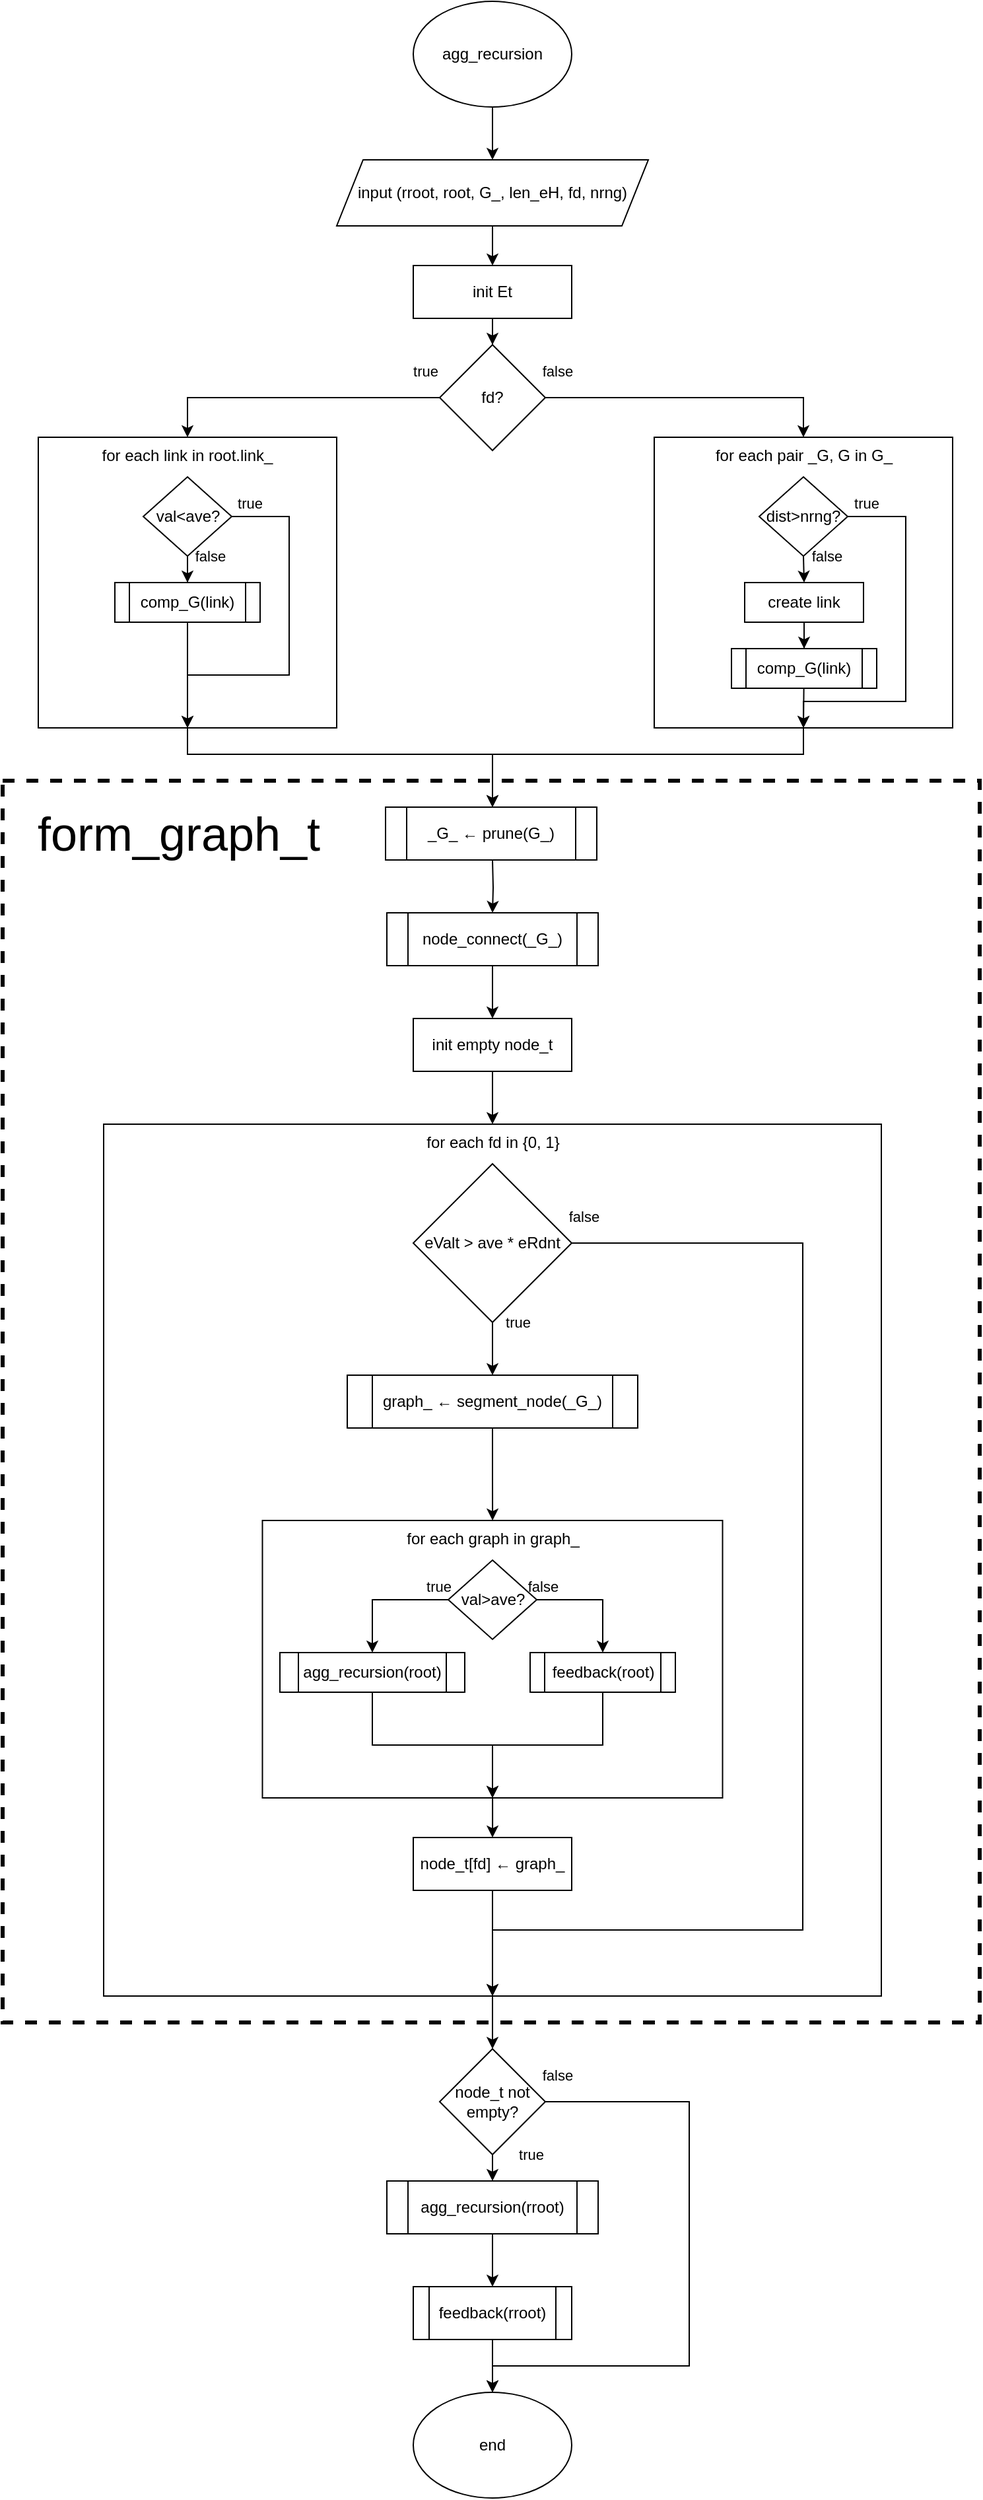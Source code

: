 <mxfile version="22.1.15" type="device">
  <diagram name="Page-1" id="ElbjdPUcU1QcFDucfsKa">
    <mxGraphModel dx="810" dy="422" grid="1" gridSize="10" guides="1" tooltips="1" connect="1" arrows="1" fold="1" page="1" pageScale="1" pageWidth="827" pageHeight="1169" math="0" shadow="0">
      <root>
        <mxCell id="0" />
        <mxCell id="1" parent="0" />
        <mxCell id="0RrVFvS-KACrwrn36uEO-9" value="" style="edgeStyle=orthogonalEdgeStyle;rounded=0;orthogonalLoop=1;jettySize=auto;html=1;" parent="1" source="0RrVFvS-KACrwrn36uEO-2" target="0RrVFvS-KACrwrn36uEO-8" edge="1">
          <mxGeometry relative="1" as="geometry" />
        </mxCell>
        <mxCell id="0RrVFvS-KACrwrn36uEO-2" value="agg_recursion" style="ellipse;whiteSpace=wrap;html=1;" parent="1" vertex="1">
          <mxGeometry x="351" y="10" width="120" height="80" as="geometry" />
        </mxCell>
        <mxCell id="0RrVFvS-KACrwrn36uEO-3" value="end" style="ellipse;whiteSpace=wrap;html=1;" parent="1" vertex="1">
          <mxGeometry x="351" y="1820" width="120" height="80" as="geometry" />
        </mxCell>
        <mxCell id="0RrVFvS-KACrwrn36uEO-11" value="" style="edgeStyle=orthogonalEdgeStyle;rounded=0;orthogonalLoop=1;jettySize=auto;html=1;" parent="1" source="0RrVFvS-KACrwrn36uEO-8" target="0RrVFvS-KACrwrn36uEO-10" edge="1">
          <mxGeometry relative="1" as="geometry" />
        </mxCell>
        <mxCell id="0RrVFvS-KACrwrn36uEO-8" value="input (rroot, root, G_, len_eH, fd, nrng)" style="shape=parallelogram;perimeter=parallelogramPerimeter;whiteSpace=wrap;html=1;fixedSize=1;" parent="1" vertex="1">
          <mxGeometry x="293" y="130" width="236" height="50" as="geometry" />
        </mxCell>
        <mxCell id="0RrVFvS-KACrwrn36uEO-16" value="" style="edgeStyle=orthogonalEdgeStyle;rounded=0;orthogonalLoop=1;jettySize=auto;html=1;" parent="1" source="0RrVFvS-KACrwrn36uEO-10" target="0RrVFvS-KACrwrn36uEO-15" edge="1">
          <mxGeometry relative="1" as="geometry" />
        </mxCell>
        <mxCell id="0RrVFvS-KACrwrn36uEO-10" value="init Et" style="whiteSpace=wrap;html=1;" parent="1" vertex="1">
          <mxGeometry x="351" y="210" width="120" height="40" as="geometry" />
        </mxCell>
        <mxCell id="0RrVFvS-KACrwrn36uEO-18" value="false" style="edgeStyle=orthogonalEdgeStyle;rounded=0;orthogonalLoop=1;jettySize=auto;html=1;entryX=0.5;entryY=0;entryDx=0;entryDy=0;" parent="1" source="0RrVFvS-KACrwrn36uEO-15" target="0RrVFvS-KACrwrn36uEO-17" edge="1">
          <mxGeometry x="-0.92" y="20" relative="1" as="geometry">
            <mxPoint as="offset" />
          </mxGeometry>
        </mxCell>
        <mxCell id="0RrVFvS-KACrwrn36uEO-25" value="true" style="edgeStyle=orthogonalEdgeStyle;rounded=0;orthogonalLoop=1;jettySize=auto;html=1;exitX=0;exitY=0.5;exitDx=0;exitDy=0;entryX=0.5;entryY=0;entryDx=0;entryDy=0;" parent="1" source="0RrVFvS-KACrwrn36uEO-15" target="0RrVFvS-KACrwrn36uEO-24" edge="1">
          <mxGeometry x="-0.9" y="-20" relative="1" as="geometry">
            <mxPoint as="offset" />
          </mxGeometry>
        </mxCell>
        <mxCell id="0RrVFvS-KACrwrn36uEO-15" value="fd?" style="rhombus;whiteSpace=wrap;html=1;" parent="1" vertex="1">
          <mxGeometry x="371" y="270" width="80" height="80" as="geometry" />
        </mxCell>
        <mxCell id="0RrVFvS-KACrwrn36uEO-54" style="edgeStyle=orthogonalEdgeStyle;rounded=0;orthogonalLoop=1;jettySize=auto;html=1;exitX=0.5;exitY=1;exitDx=0;exitDy=0;entryX=0.5;entryY=0;entryDx=0;entryDy=0;" parent="1" source="0RrVFvS-KACrwrn36uEO-17" edge="1">
          <mxGeometry relative="1" as="geometry">
            <mxPoint x="411" y="620" as="targetPoint" />
            <Array as="points">
              <mxPoint x="647" y="580" />
              <mxPoint x="411" y="580" />
            </Array>
          </mxGeometry>
        </mxCell>
        <mxCell id="0RrVFvS-KACrwrn36uEO-17" value="for each pair _G, G in G_" style="whiteSpace=wrap;html=1;verticalAlign=top;" parent="1" vertex="1">
          <mxGeometry x="533.5" y="340" width="226" height="220" as="geometry" />
        </mxCell>
        <mxCell id="0RrVFvS-KACrwrn36uEO-58" style="edgeStyle=orthogonalEdgeStyle;rounded=0;orthogonalLoop=1;jettySize=auto;html=1;exitX=0.5;exitY=1;exitDx=0;exitDy=0;entryX=0.5;entryY=0;entryDx=0;entryDy=0;" parent="1" source="0RrVFvS-KACrwrn36uEO-24" edge="1">
          <mxGeometry relative="1" as="geometry">
            <mxPoint x="411" y="620" as="targetPoint" />
            <Array as="points">
              <mxPoint x="180" y="580" />
              <mxPoint x="411" y="580" />
            </Array>
          </mxGeometry>
        </mxCell>
        <mxCell id="0RrVFvS-KACrwrn36uEO-24" value="for each link in root.link_" style="whiteSpace=wrap;html=1;verticalAlign=top;" parent="1" vertex="1">
          <mxGeometry x="67" y="340" width="226" height="220" as="geometry" />
        </mxCell>
        <mxCell id="0RrVFvS-KACrwrn36uEO-30" value="false" style="edgeStyle=orthogonalEdgeStyle;rounded=0;orthogonalLoop=1;jettySize=auto;html=1;" parent="1" source="0RrVFvS-KACrwrn36uEO-26" target="0RrVFvS-KACrwrn36uEO-29" edge="1">
          <mxGeometry x="0.333" y="17" relative="1" as="geometry">
            <mxPoint as="offset" />
          </mxGeometry>
        </mxCell>
        <mxCell id="0RrVFvS-KACrwrn36uEO-31" value="true" style="edgeStyle=orthogonalEdgeStyle;rounded=0;orthogonalLoop=1;jettySize=auto;html=1;exitX=1;exitY=0.5;exitDx=0;exitDy=0;entryX=0.5;entryY=1;entryDx=0;entryDy=0;" parent="1" source="0RrVFvS-KACrwrn36uEO-26" target="0RrVFvS-KACrwrn36uEO-24" edge="1">
          <mxGeometry x="-0.904" y="10" relative="1" as="geometry">
            <Array as="points">
              <mxPoint x="257" y="400" />
              <mxPoint x="257" y="520" />
              <mxPoint x="180" y="520" />
            </Array>
            <mxPoint as="offset" />
          </mxGeometry>
        </mxCell>
        <mxCell id="0RrVFvS-KACrwrn36uEO-26" value="val&amp;lt;ave?" style="rhombus;whiteSpace=wrap;html=1;" parent="1" vertex="1">
          <mxGeometry x="146.5" y="370" width="67" height="60" as="geometry" />
        </mxCell>
        <mxCell id="0RrVFvS-KACrwrn36uEO-32" style="edgeStyle=orthogonalEdgeStyle;rounded=0;orthogonalLoop=1;jettySize=auto;html=1;exitX=0.5;exitY=1;exitDx=0;exitDy=0;entryX=0.5;entryY=1;entryDx=0;entryDy=0;" parent="1" source="0RrVFvS-KACrwrn36uEO-29" target="0RrVFvS-KACrwrn36uEO-24" edge="1">
          <mxGeometry relative="1" as="geometry">
            <Array as="points">
              <mxPoint x="180" y="520" />
              <mxPoint x="180" y="520" />
            </Array>
          </mxGeometry>
        </mxCell>
        <mxCell id="0RrVFvS-KACrwrn36uEO-29" value="comp_G(link)" style="shape=process;whiteSpace=wrap;html=1;backgroundOutline=1;" parent="1" vertex="1">
          <mxGeometry x="125" y="450" width="110" height="30" as="geometry" />
        </mxCell>
        <mxCell id="0RrVFvS-KACrwrn36uEO-39" value="false" style="edgeStyle=orthogonalEdgeStyle;rounded=0;orthogonalLoop=1;jettySize=auto;html=1;exitX=0.5;exitY=1;exitDx=0;exitDy=0;entryX=0.5;entryY=0;entryDx=0;entryDy=0;" parent="1" source="0RrVFvS-KACrwrn36uEO-41" target="0RrVFvS-KACrwrn36uEO-46" edge="1">
          <mxGeometry x="-0.959" y="16" relative="1" as="geometry">
            <mxPoint x="1" as="offset" />
            <mxPoint x="647" y="450" as="targetPoint" />
          </mxGeometry>
        </mxCell>
        <mxCell id="0RrVFvS-KACrwrn36uEO-40" value="true" style="edgeStyle=orthogonalEdgeStyle;rounded=0;orthogonalLoop=1;jettySize=auto;html=1;exitX=1;exitY=0.5;exitDx=0;exitDy=0;entryX=0.5;entryY=1;entryDx=0;entryDy=0;" parent="1" source="0RrVFvS-KACrwrn36uEO-41" target="0RrVFvS-KACrwrn36uEO-17" edge="1">
          <mxGeometry x="-0.904" y="10" relative="1" as="geometry">
            <mxPoint x="646.5" y="560" as="targetPoint" />
            <Array as="points">
              <mxPoint x="724" y="400" />
              <mxPoint x="724" y="540" />
              <mxPoint x="647" y="540" />
            </Array>
            <mxPoint as="offset" />
          </mxGeometry>
        </mxCell>
        <mxCell id="0RrVFvS-KACrwrn36uEO-41" value="dist&amp;gt;nrng?" style="rhombus;whiteSpace=wrap;html=1;" parent="1" vertex="1">
          <mxGeometry x="613" y="370" width="67" height="60" as="geometry" />
        </mxCell>
        <mxCell id="0RrVFvS-KACrwrn36uEO-44" style="edgeStyle=orthogonalEdgeStyle;rounded=0;orthogonalLoop=1;jettySize=auto;html=1;exitX=0.5;exitY=1;exitDx=0;exitDy=0;entryX=0.5;entryY=1;entryDx=0;entryDy=0;" parent="1" source="0RrVFvS-KACrwrn36uEO-50" target="0RrVFvS-KACrwrn36uEO-17" edge="1">
          <mxGeometry relative="1" as="geometry">
            <mxPoint x="646.5" y="530" as="sourcePoint" />
            <Array as="points">
              <mxPoint x="647" y="510" />
            </Array>
          </mxGeometry>
        </mxCell>
        <mxCell id="0RrVFvS-KACrwrn36uEO-48" value="" style="edgeStyle=orthogonalEdgeStyle;rounded=0;orthogonalLoop=1;jettySize=auto;html=1;entryX=0.5;entryY=0;entryDx=0;entryDy=0;" parent="1" source="0RrVFvS-KACrwrn36uEO-46" target="0RrVFvS-KACrwrn36uEO-50" edge="1">
          <mxGeometry relative="1" as="geometry">
            <mxPoint x="646.5" y="500" as="targetPoint" />
          </mxGeometry>
        </mxCell>
        <mxCell id="0RrVFvS-KACrwrn36uEO-46" value="create link" style="rounded=0;whiteSpace=wrap;html=1;" parent="1" vertex="1">
          <mxGeometry x="602" y="450" width="90" height="30" as="geometry" />
        </mxCell>
        <mxCell id="0RrVFvS-KACrwrn36uEO-51" value="" style="edgeStyle=orthogonalEdgeStyle;rounded=0;orthogonalLoop=1;jettySize=auto;html=1;exitX=0.5;exitY=1;exitDx=0;exitDy=0;entryX=0.5;entryY=1;entryDx=0;entryDy=0;" parent="1" target="0RrVFvS-KACrwrn36uEO-50" edge="1">
          <mxGeometry relative="1" as="geometry">
            <mxPoint x="646.5" y="530" as="sourcePoint" />
            <mxPoint x="647" y="560" as="targetPoint" />
            <Array as="points" />
          </mxGeometry>
        </mxCell>
        <mxCell id="0RrVFvS-KACrwrn36uEO-50" value="comp_G(link)" style="shape=process;whiteSpace=wrap;html=1;backgroundOutline=1;" parent="1" vertex="1">
          <mxGeometry x="592" y="500" width="110" height="30" as="geometry" />
        </mxCell>
        <mxCell id="0RrVFvS-KACrwrn36uEO-77" value="false" style="edgeStyle=orthogonalEdgeStyle;rounded=0;orthogonalLoop=1;jettySize=auto;html=1;exitX=1;exitY=0.5;exitDx=0;exitDy=0;entryX=0.5;entryY=0;entryDx=0;entryDy=0;" parent="1" source="0RrVFvS-KACrwrn36uEO-55" target="0RrVFvS-KACrwrn36uEO-3" edge="1">
          <mxGeometry x="-0.962" y="20" relative="1" as="geometry">
            <Array as="points">
              <mxPoint x="560" y="1600" />
              <mxPoint x="560" y="1800" />
              <mxPoint x="411" y="1800" />
            </Array>
            <mxPoint as="offset" />
          </mxGeometry>
        </mxCell>
        <mxCell id="0RrVFvS-KACrwrn36uEO-78" value="true" style="edgeStyle=orthogonalEdgeStyle;rounded=0;orthogonalLoop=1;jettySize=auto;html=1;exitX=0.5;exitY=1;exitDx=0;exitDy=0;entryX=0.5;entryY=0;entryDx=0;entryDy=0;" parent="1" source="0RrVFvS-KACrwrn36uEO-55" target="0RrVFvS-KACrwrn36uEO-69" edge="1">
          <mxGeometry x="-1" y="29" relative="1" as="geometry">
            <mxPoint as="offset" />
          </mxGeometry>
        </mxCell>
        <mxCell id="0RrVFvS-KACrwrn36uEO-55" value="node_t not empty?" style="rhombus;whiteSpace=wrap;html=1;" parent="1" vertex="1">
          <mxGeometry x="371" y="1560" width="80" height="80" as="geometry" />
        </mxCell>
        <mxCell id="0RrVFvS-KACrwrn36uEO-72" style="edgeStyle=orthogonalEdgeStyle;rounded=0;orthogonalLoop=1;jettySize=auto;html=1;exitX=0.5;exitY=1;exitDx=0;exitDy=0;entryX=0.5;entryY=0;entryDx=0;entryDy=0;" parent="1" source="0RrVFvS-KACrwrn36uEO-61" target="0RrVFvS-KACrwrn36uEO-3" edge="1">
          <mxGeometry relative="1" as="geometry" />
        </mxCell>
        <mxCell id="0RrVFvS-KACrwrn36uEO-61" value="feedback(rroot)" style="shape=process;whiteSpace=wrap;html=1;backgroundOutline=1;" parent="1" vertex="1">
          <mxGeometry x="351" y="1740" width="120" height="40" as="geometry" />
        </mxCell>
        <mxCell id="0RrVFvS-KACrwrn36uEO-71" style="edgeStyle=orthogonalEdgeStyle;rounded=0;orthogonalLoop=1;jettySize=auto;html=1;exitX=0.5;exitY=1;exitDx=0;exitDy=0;entryX=0.5;entryY=0;entryDx=0;entryDy=0;" parent="1" source="0RrVFvS-KACrwrn36uEO-69" target="0RrVFvS-KACrwrn36uEO-61" edge="1">
          <mxGeometry relative="1" as="geometry" />
        </mxCell>
        <mxCell id="0RrVFvS-KACrwrn36uEO-69" value="agg_recursion(rroot)" style="shape=process;whiteSpace=wrap;html=1;backgroundOutline=1;" parent="1" vertex="1">
          <mxGeometry x="331" y="1660" width="160" height="40" as="geometry" />
        </mxCell>
        <mxCell id="oUIQly3hPbURtwmE9OQ_-5" value="" style="edgeStyle=orthogonalEdgeStyle;rounded=0;orthogonalLoop=1;jettySize=auto;html=1;" parent="1" target="oUIQly3hPbURtwmE9OQ_-4" edge="1">
          <mxGeometry relative="1" as="geometry">
            <mxPoint x="411" y="660" as="sourcePoint" />
          </mxGeometry>
        </mxCell>
        <mxCell id="oUIQly3hPbURtwmE9OQ_-25" value="" style="edgeStyle=orthogonalEdgeStyle;rounded=0;orthogonalLoop=1;jettySize=auto;html=1;" parent="1" source="oUIQly3hPbURtwmE9OQ_-4" target="oUIQly3hPbURtwmE9OQ_-24" edge="1">
          <mxGeometry relative="1" as="geometry" />
        </mxCell>
        <mxCell id="oUIQly3hPbURtwmE9OQ_-4" value="node_connect(_G_)" style="shape=process;whiteSpace=wrap;html=1;backgroundOutline=1;rounded=0;" parent="1" vertex="1">
          <mxGeometry x="331" y="700" width="160" height="40" as="geometry" />
        </mxCell>
        <mxCell id="oUIQly3hPbURtwmE9OQ_-34" style="edgeStyle=orthogonalEdgeStyle;rounded=0;orthogonalLoop=1;jettySize=auto;html=1;exitX=0.5;exitY=1;exitDx=0;exitDy=0;entryX=0.5;entryY=0;entryDx=0;entryDy=0;" parent="1" source="oUIQly3hPbURtwmE9OQ_-6" target="0RrVFvS-KACrwrn36uEO-55" edge="1">
          <mxGeometry relative="1" as="geometry" />
        </mxCell>
        <mxCell id="oUIQly3hPbURtwmE9OQ_-6" value="for each fd in {0, 1}" style="whiteSpace=wrap;html=1;verticalAlign=top;" parent="1" vertex="1">
          <mxGeometry x="116.5" y="860" width="589" height="660" as="geometry" />
        </mxCell>
        <mxCell id="oUIQly3hPbURtwmE9OQ_-12" value="true" style="edgeStyle=orthogonalEdgeStyle;rounded=0;orthogonalLoop=1;jettySize=auto;html=1;" parent="1" source="oUIQly3hPbURtwmE9OQ_-8" target="oUIQly3hPbURtwmE9OQ_-11" edge="1">
          <mxGeometry x="-1" y="19" relative="1" as="geometry">
            <mxPoint as="offset" />
          </mxGeometry>
        </mxCell>
        <mxCell id="oUIQly3hPbURtwmE9OQ_-33" value="false" style="edgeStyle=orthogonalEdgeStyle;rounded=0;orthogonalLoop=1;jettySize=auto;html=1;exitX=1;exitY=0.5;exitDx=0;exitDy=0;entryX=0.5;entryY=1;entryDx=0;entryDy=0;" parent="1" source="oUIQly3hPbURtwmE9OQ_-8" target="oUIQly3hPbURtwmE9OQ_-6" edge="1">
          <mxGeometry x="-0.982" y="20" relative="1" as="geometry">
            <Array as="points">
              <mxPoint x="646" y="950" />
              <mxPoint x="646" y="1470" />
              <mxPoint x="411" y="1470" />
            </Array>
            <mxPoint as="offset" />
          </mxGeometry>
        </mxCell>
        <mxCell id="oUIQly3hPbURtwmE9OQ_-8" value="eValt &gt; ave * eRdnt" style="rhombus;whiteSpace=wrap;html=1;" parent="1" vertex="1">
          <mxGeometry x="351" y="890" width="120" height="120" as="geometry" />
        </mxCell>
        <mxCell id="oUIQly3hPbURtwmE9OQ_-9" value="_G_ ← prune(G_)" style="shape=process;whiteSpace=wrap;html=1;backgroundOutline=1;rounded=0;" parent="1" vertex="1">
          <mxGeometry x="330" y="620" width="160" height="40" as="geometry" />
        </mxCell>
        <mxCell id="oUIQly3hPbURtwmE9OQ_-14" value="" style="edgeStyle=orthogonalEdgeStyle;rounded=0;orthogonalLoop=1;jettySize=auto;html=1;" parent="1" source="oUIQly3hPbURtwmE9OQ_-11" target="oUIQly3hPbURtwmE9OQ_-13" edge="1">
          <mxGeometry relative="1" as="geometry" />
        </mxCell>
        <mxCell id="oUIQly3hPbURtwmE9OQ_-11" value="graph_ ← segment_node(_G_)" style="shape=process;whiteSpace=wrap;html=1;backgroundOutline=1;rounded=0;size=0.086;" parent="1" vertex="1">
          <mxGeometry x="301" y="1050" width="220" height="40" as="geometry" />
        </mxCell>
        <mxCell id="oUIQly3hPbURtwmE9OQ_-30" value="" style="edgeStyle=orthogonalEdgeStyle;rounded=0;orthogonalLoop=1;jettySize=auto;html=1;" parent="1" source="oUIQly3hPbURtwmE9OQ_-13" target="oUIQly3hPbURtwmE9OQ_-29" edge="1">
          <mxGeometry relative="1" as="geometry" />
        </mxCell>
        <mxCell id="oUIQly3hPbURtwmE9OQ_-13" value="for each graph in graph_" style="whiteSpace=wrap;html=1;verticalAlign=top;" parent="1" vertex="1">
          <mxGeometry x="236.75" y="1160" width="348.5" height="210" as="geometry" />
        </mxCell>
        <mxCell id="oUIQly3hPbURtwmE9OQ_-17" value="false" style="edgeStyle=orthogonalEdgeStyle;rounded=0;orthogonalLoop=1;jettySize=auto;html=1;exitX=1;exitY=0.5;exitDx=0;exitDy=0;entryX=0.5;entryY=0;entryDx=0;entryDy=0;" parent="1" source="oUIQly3hPbURtwmE9OQ_-18" target="oUIQly3hPbURtwmE9OQ_-21" edge="1">
          <mxGeometry x="-0.904" y="10" relative="1" as="geometry">
            <Array as="points">
              <mxPoint x="495" y="1220" />
            </Array>
            <mxPoint as="offset" />
            <mxPoint x="406" y="1380" as="targetPoint" />
          </mxGeometry>
        </mxCell>
        <mxCell id="oUIQly3hPbURtwmE9OQ_-22" value="true" style="edgeStyle=orthogonalEdgeStyle;rounded=0;orthogonalLoop=1;jettySize=auto;html=1;exitX=0;exitY=0.5;exitDx=0;exitDy=0;entryX=0.5;entryY=0;entryDx=0;entryDy=0;" parent="1" source="oUIQly3hPbURtwmE9OQ_-18" target="oUIQly3hPbURtwmE9OQ_-20" edge="1">
          <mxGeometry x="-0.846" y="-10" relative="1" as="geometry">
            <mxPoint as="offset" />
          </mxGeometry>
        </mxCell>
        <mxCell id="oUIQly3hPbURtwmE9OQ_-18" value="val&amp;gt;ave?" style="rhombus;whiteSpace=wrap;html=1;" parent="1" vertex="1">
          <mxGeometry x="377.5" y="1190" width="67" height="60" as="geometry" />
        </mxCell>
        <mxCell id="oUIQly3hPbURtwmE9OQ_-19" style="edgeStyle=orthogonalEdgeStyle;rounded=0;orthogonalLoop=1;jettySize=auto;html=1;exitX=0.5;exitY=1;exitDx=0;exitDy=0;entryX=0.5;entryY=1;entryDx=0;entryDy=0;" parent="1" source="oUIQly3hPbURtwmE9OQ_-20" target="oUIQly3hPbURtwmE9OQ_-13" edge="1">
          <mxGeometry relative="1" as="geometry">
            <Array as="points">
              <mxPoint x="320" y="1330" />
              <mxPoint x="411" y="1330" />
            </Array>
            <mxPoint x="406" y="1380" as="targetPoint" />
          </mxGeometry>
        </mxCell>
        <mxCell id="oUIQly3hPbURtwmE9OQ_-20" value="agg_recursion(root)" style="shape=process;whiteSpace=wrap;html=1;backgroundOutline=1;" parent="1" vertex="1">
          <mxGeometry x="250" y="1260" width="140" height="30" as="geometry" />
        </mxCell>
        <mxCell id="oUIQly3hPbURtwmE9OQ_-23" style="edgeStyle=orthogonalEdgeStyle;rounded=0;orthogonalLoop=1;jettySize=auto;html=1;exitX=0.5;exitY=1;exitDx=0;exitDy=0;entryX=0.5;entryY=1;entryDx=0;entryDy=0;" parent="1" source="oUIQly3hPbURtwmE9OQ_-21" target="oUIQly3hPbURtwmE9OQ_-13" edge="1">
          <mxGeometry relative="1" as="geometry">
            <Array as="points">
              <mxPoint x="495" y="1330" />
              <mxPoint x="411" y="1330" />
            </Array>
          </mxGeometry>
        </mxCell>
        <mxCell id="oUIQly3hPbURtwmE9OQ_-21" value="feedback(root)" style="shape=process;whiteSpace=wrap;html=1;backgroundOutline=1;" parent="1" vertex="1">
          <mxGeometry x="439.5" y="1260" width="110" height="30" as="geometry" />
        </mxCell>
        <mxCell id="oUIQly3hPbURtwmE9OQ_-26" style="edgeStyle=orthogonalEdgeStyle;rounded=0;orthogonalLoop=1;jettySize=auto;html=1;exitX=0.5;exitY=1;exitDx=0;exitDy=0;entryX=0.5;entryY=0;entryDx=0;entryDy=0;" parent="1" source="oUIQly3hPbURtwmE9OQ_-24" target="oUIQly3hPbURtwmE9OQ_-6" edge="1">
          <mxGeometry relative="1" as="geometry" />
        </mxCell>
        <mxCell id="oUIQly3hPbURtwmE9OQ_-24" value="init empty node_t" style="whiteSpace=wrap;html=1;rounded=0;" parent="1" vertex="1">
          <mxGeometry x="351" y="780" width="120" height="40" as="geometry" />
        </mxCell>
        <mxCell id="oUIQly3hPbURtwmE9OQ_-31" style="edgeStyle=orthogonalEdgeStyle;rounded=0;orthogonalLoop=1;jettySize=auto;html=1;exitX=0.5;exitY=1;exitDx=0;exitDy=0;entryX=0.5;entryY=1;entryDx=0;entryDy=0;" parent="1" source="oUIQly3hPbURtwmE9OQ_-29" target="oUIQly3hPbURtwmE9OQ_-6" edge="1">
          <mxGeometry relative="1" as="geometry">
            <Array as="points">
              <mxPoint x="411" y="1460" />
              <mxPoint x="411" y="1460" />
            </Array>
          </mxGeometry>
        </mxCell>
        <mxCell id="oUIQly3hPbURtwmE9OQ_-29" value="node_t[fd] ← graph_" style="whiteSpace=wrap;html=1;verticalAlign=middle;" parent="1" vertex="1">
          <mxGeometry x="351" y="1400" width="120" height="40" as="geometry" />
        </mxCell>
        <mxCell id="oUIQly3hPbURtwmE9OQ_-35" value="&lt;font style=&quot;font-size: 36px;&quot;&gt;&lt;br&gt;&lt;/font&gt;" style="rounded=0;whiteSpace=wrap;html=1;textOpacity=0;labelBorderColor=none;fillColor=none;dashed=1;verticalAlign=top;horizontal=1;align=left;strokeWidth=3;" parent="1" vertex="1">
          <mxGeometry x="40" y="600" width="740" height="940" as="geometry" />
        </mxCell>
        <mxCell id="oUIQly3hPbURtwmE9OQ_-36" value="&lt;font style=&quot;font-size: 36px;&quot;&gt;form_graph_t&lt;/font&gt;" style="text;html=1;align=center;verticalAlign=middle;resizable=0;points=[];autosize=1;strokeColor=none;fillColor=none;" parent="1" vertex="1">
          <mxGeometry x="53" y="610" width="240" height="60" as="geometry" />
        </mxCell>
      </root>
    </mxGraphModel>
  </diagram>
</mxfile>
